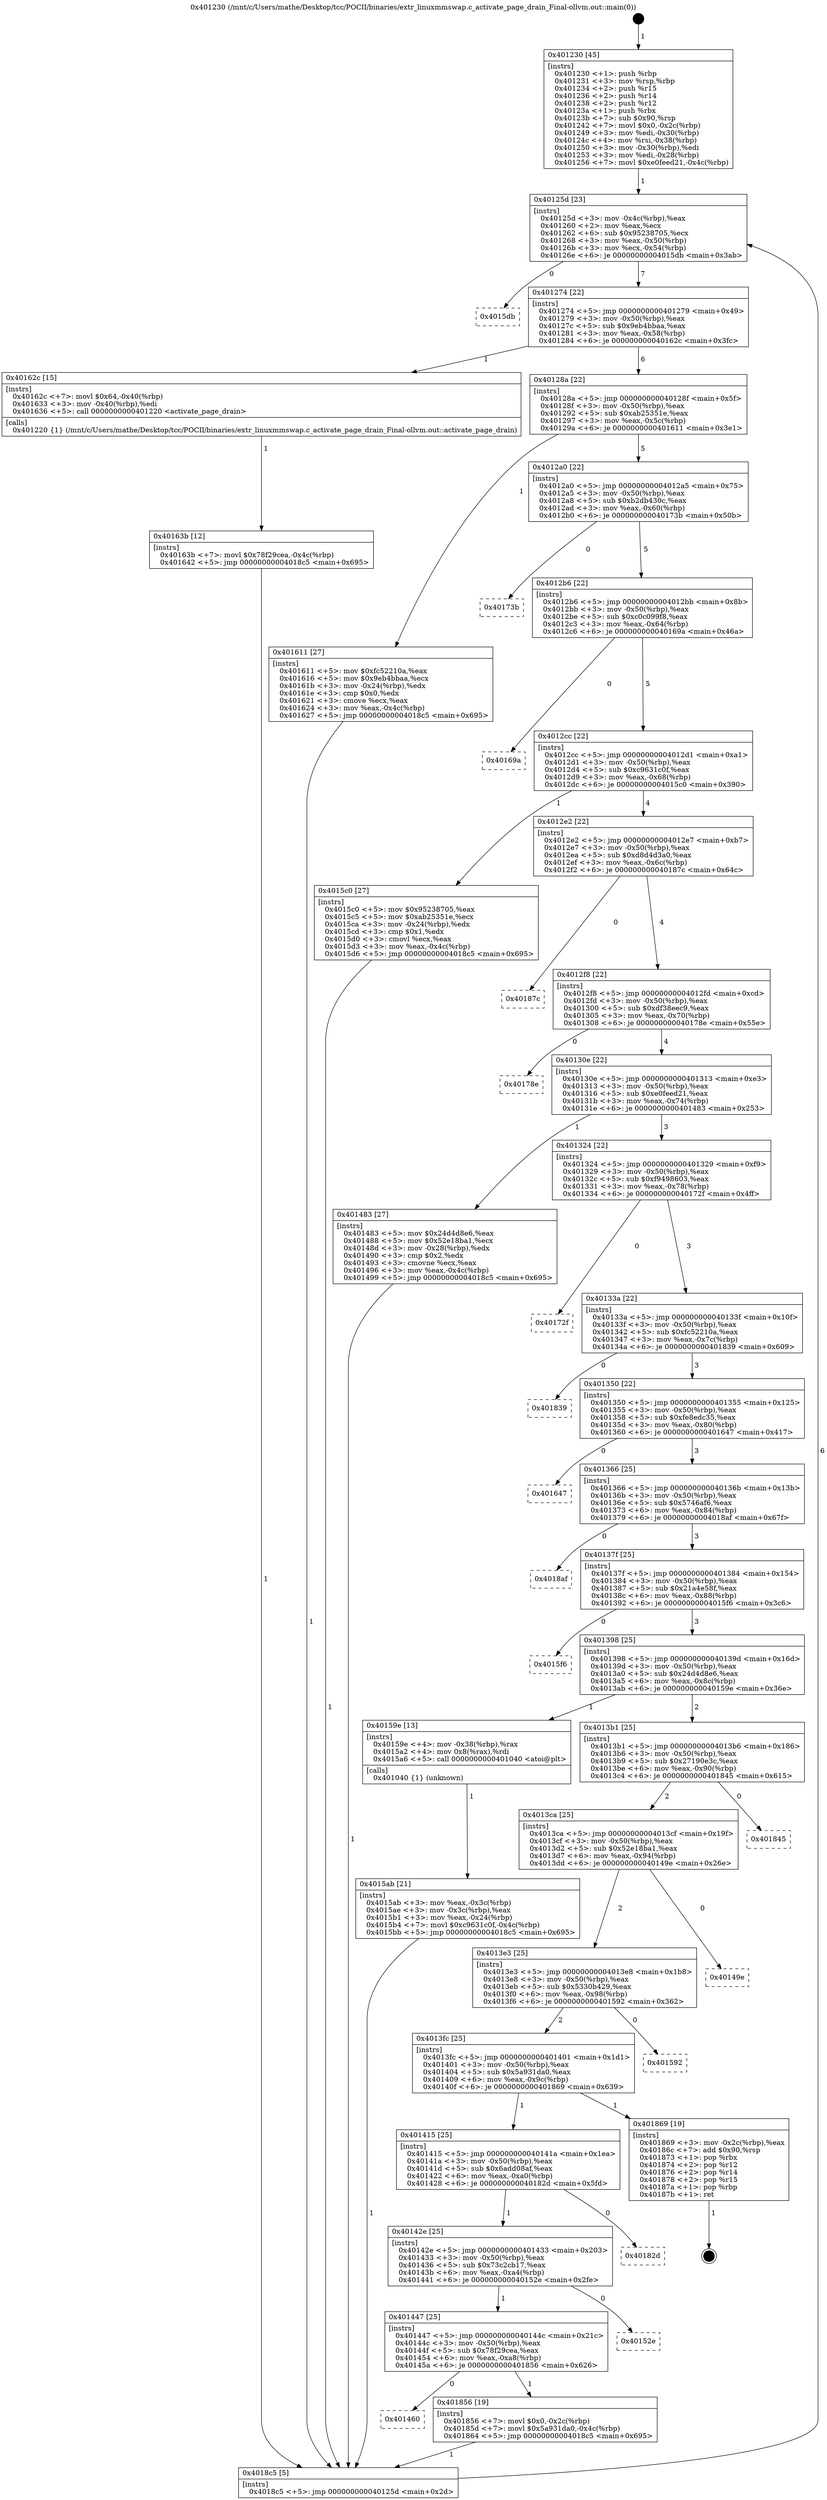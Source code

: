 digraph "0x401230" {
  label = "0x401230 (/mnt/c/Users/mathe/Desktop/tcc/POCII/binaries/extr_linuxmmswap.c_activate_page_drain_Final-ollvm.out::main(0))"
  labelloc = "t"
  node[shape=record]

  Entry [label="",width=0.3,height=0.3,shape=circle,fillcolor=black,style=filled]
  "0x40125d" [label="{
     0x40125d [23]\l
     | [instrs]\l
     &nbsp;&nbsp;0x40125d \<+3\>: mov -0x4c(%rbp),%eax\l
     &nbsp;&nbsp;0x401260 \<+2\>: mov %eax,%ecx\l
     &nbsp;&nbsp;0x401262 \<+6\>: sub $0x95238705,%ecx\l
     &nbsp;&nbsp;0x401268 \<+3\>: mov %eax,-0x50(%rbp)\l
     &nbsp;&nbsp;0x40126b \<+3\>: mov %ecx,-0x54(%rbp)\l
     &nbsp;&nbsp;0x40126e \<+6\>: je 00000000004015db \<main+0x3ab\>\l
  }"]
  "0x4015db" [label="{
     0x4015db\l
  }", style=dashed]
  "0x401274" [label="{
     0x401274 [22]\l
     | [instrs]\l
     &nbsp;&nbsp;0x401274 \<+5\>: jmp 0000000000401279 \<main+0x49\>\l
     &nbsp;&nbsp;0x401279 \<+3\>: mov -0x50(%rbp),%eax\l
     &nbsp;&nbsp;0x40127c \<+5\>: sub $0x9eb4bbaa,%eax\l
     &nbsp;&nbsp;0x401281 \<+3\>: mov %eax,-0x58(%rbp)\l
     &nbsp;&nbsp;0x401284 \<+6\>: je 000000000040162c \<main+0x3fc\>\l
  }"]
  Exit [label="",width=0.3,height=0.3,shape=circle,fillcolor=black,style=filled,peripheries=2]
  "0x40162c" [label="{
     0x40162c [15]\l
     | [instrs]\l
     &nbsp;&nbsp;0x40162c \<+7\>: movl $0x64,-0x40(%rbp)\l
     &nbsp;&nbsp;0x401633 \<+3\>: mov -0x40(%rbp),%edi\l
     &nbsp;&nbsp;0x401636 \<+5\>: call 0000000000401220 \<activate_page_drain\>\l
     | [calls]\l
     &nbsp;&nbsp;0x401220 \{1\} (/mnt/c/Users/mathe/Desktop/tcc/POCII/binaries/extr_linuxmmswap.c_activate_page_drain_Final-ollvm.out::activate_page_drain)\l
  }"]
  "0x40128a" [label="{
     0x40128a [22]\l
     | [instrs]\l
     &nbsp;&nbsp;0x40128a \<+5\>: jmp 000000000040128f \<main+0x5f\>\l
     &nbsp;&nbsp;0x40128f \<+3\>: mov -0x50(%rbp),%eax\l
     &nbsp;&nbsp;0x401292 \<+5\>: sub $0xab25351e,%eax\l
     &nbsp;&nbsp;0x401297 \<+3\>: mov %eax,-0x5c(%rbp)\l
     &nbsp;&nbsp;0x40129a \<+6\>: je 0000000000401611 \<main+0x3e1\>\l
  }"]
  "0x401460" [label="{
     0x401460\l
  }", style=dashed]
  "0x401611" [label="{
     0x401611 [27]\l
     | [instrs]\l
     &nbsp;&nbsp;0x401611 \<+5\>: mov $0xfc52210a,%eax\l
     &nbsp;&nbsp;0x401616 \<+5\>: mov $0x9eb4bbaa,%ecx\l
     &nbsp;&nbsp;0x40161b \<+3\>: mov -0x24(%rbp),%edx\l
     &nbsp;&nbsp;0x40161e \<+3\>: cmp $0x0,%edx\l
     &nbsp;&nbsp;0x401621 \<+3\>: cmove %ecx,%eax\l
     &nbsp;&nbsp;0x401624 \<+3\>: mov %eax,-0x4c(%rbp)\l
     &nbsp;&nbsp;0x401627 \<+5\>: jmp 00000000004018c5 \<main+0x695\>\l
  }"]
  "0x4012a0" [label="{
     0x4012a0 [22]\l
     | [instrs]\l
     &nbsp;&nbsp;0x4012a0 \<+5\>: jmp 00000000004012a5 \<main+0x75\>\l
     &nbsp;&nbsp;0x4012a5 \<+3\>: mov -0x50(%rbp),%eax\l
     &nbsp;&nbsp;0x4012a8 \<+5\>: sub $0xb2db430c,%eax\l
     &nbsp;&nbsp;0x4012ad \<+3\>: mov %eax,-0x60(%rbp)\l
     &nbsp;&nbsp;0x4012b0 \<+6\>: je 000000000040173b \<main+0x50b\>\l
  }"]
  "0x401856" [label="{
     0x401856 [19]\l
     | [instrs]\l
     &nbsp;&nbsp;0x401856 \<+7\>: movl $0x0,-0x2c(%rbp)\l
     &nbsp;&nbsp;0x40185d \<+7\>: movl $0x5a931da0,-0x4c(%rbp)\l
     &nbsp;&nbsp;0x401864 \<+5\>: jmp 00000000004018c5 \<main+0x695\>\l
  }"]
  "0x40173b" [label="{
     0x40173b\l
  }", style=dashed]
  "0x4012b6" [label="{
     0x4012b6 [22]\l
     | [instrs]\l
     &nbsp;&nbsp;0x4012b6 \<+5\>: jmp 00000000004012bb \<main+0x8b\>\l
     &nbsp;&nbsp;0x4012bb \<+3\>: mov -0x50(%rbp),%eax\l
     &nbsp;&nbsp;0x4012be \<+5\>: sub $0xc0c099f8,%eax\l
     &nbsp;&nbsp;0x4012c3 \<+3\>: mov %eax,-0x64(%rbp)\l
     &nbsp;&nbsp;0x4012c6 \<+6\>: je 000000000040169a \<main+0x46a\>\l
  }"]
  "0x401447" [label="{
     0x401447 [25]\l
     | [instrs]\l
     &nbsp;&nbsp;0x401447 \<+5\>: jmp 000000000040144c \<main+0x21c\>\l
     &nbsp;&nbsp;0x40144c \<+3\>: mov -0x50(%rbp),%eax\l
     &nbsp;&nbsp;0x40144f \<+5\>: sub $0x78f29cea,%eax\l
     &nbsp;&nbsp;0x401454 \<+6\>: mov %eax,-0xa8(%rbp)\l
     &nbsp;&nbsp;0x40145a \<+6\>: je 0000000000401856 \<main+0x626\>\l
  }"]
  "0x40169a" [label="{
     0x40169a\l
  }", style=dashed]
  "0x4012cc" [label="{
     0x4012cc [22]\l
     | [instrs]\l
     &nbsp;&nbsp;0x4012cc \<+5\>: jmp 00000000004012d1 \<main+0xa1\>\l
     &nbsp;&nbsp;0x4012d1 \<+3\>: mov -0x50(%rbp),%eax\l
     &nbsp;&nbsp;0x4012d4 \<+5\>: sub $0xc9631c0f,%eax\l
     &nbsp;&nbsp;0x4012d9 \<+3\>: mov %eax,-0x68(%rbp)\l
     &nbsp;&nbsp;0x4012dc \<+6\>: je 00000000004015c0 \<main+0x390\>\l
  }"]
  "0x40152e" [label="{
     0x40152e\l
  }", style=dashed]
  "0x4015c0" [label="{
     0x4015c0 [27]\l
     | [instrs]\l
     &nbsp;&nbsp;0x4015c0 \<+5\>: mov $0x95238705,%eax\l
     &nbsp;&nbsp;0x4015c5 \<+5\>: mov $0xab25351e,%ecx\l
     &nbsp;&nbsp;0x4015ca \<+3\>: mov -0x24(%rbp),%edx\l
     &nbsp;&nbsp;0x4015cd \<+3\>: cmp $0x1,%edx\l
     &nbsp;&nbsp;0x4015d0 \<+3\>: cmovl %ecx,%eax\l
     &nbsp;&nbsp;0x4015d3 \<+3\>: mov %eax,-0x4c(%rbp)\l
     &nbsp;&nbsp;0x4015d6 \<+5\>: jmp 00000000004018c5 \<main+0x695\>\l
  }"]
  "0x4012e2" [label="{
     0x4012e2 [22]\l
     | [instrs]\l
     &nbsp;&nbsp;0x4012e2 \<+5\>: jmp 00000000004012e7 \<main+0xb7\>\l
     &nbsp;&nbsp;0x4012e7 \<+3\>: mov -0x50(%rbp),%eax\l
     &nbsp;&nbsp;0x4012ea \<+5\>: sub $0xd8d4d3a0,%eax\l
     &nbsp;&nbsp;0x4012ef \<+3\>: mov %eax,-0x6c(%rbp)\l
     &nbsp;&nbsp;0x4012f2 \<+6\>: je 000000000040187c \<main+0x64c\>\l
  }"]
  "0x40142e" [label="{
     0x40142e [25]\l
     | [instrs]\l
     &nbsp;&nbsp;0x40142e \<+5\>: jmp 0000000000401433 \<main+0x203\>\l
     &nbsp;&nbsp;0x401433 \<+3\>: mov -0x50(%rbp),%eax\l
     &nbsp;&nbsp;0x401436 \<+5\>: sub $0x73c2cb17,%eax\l
     &nbsp;&nbsp;0x40143b \<+6\>: mov %eax,-0xa4(%rbp)\l
     &nbsp;&nbsp;0x401441 \<+6\>: je 000000000040152e \<main+0x2fe\>\l
  }"]
  "0x40187c" [label="{
     0x40187c\l
  }", style=dashed]
  "0x4012f8" [label="{
     0x4012f8 [22]\l
     | [instrs]\l
     &nbsp;&nbsp;0x4012f8 \<+5\>: jmp 00000000004012fd \<main+0xcd\>\l
     &nbsp;&nbsp;0x4012fd \<+3\>: mov -0x50(%rbp),%eax\l
     &nbsp;&nbsp;0x401300 \<+5\>: sub $0xdf38eec9,%eax\l
     &nbsp;&nbsp;0x401305 \<+3\>: mov %eax,-0x70(%rbp)\l
     &nbsp;&nbsp;0x401308 \<+6\>: je 000000000040178e \<main+0x55e\>\l
  }"]
  "0x40182d" [label="{
     0x40182d\l
  }", style=dashed]
  "0x40178e" [label="{
     0x40178e\l
  }", style=dashed]
  "0x40130e" [label="{
     0x40130e [22]\l
     | [instrs]\l
     &nbsp;&nbsp;0x40130e \<+5\>: jmp 0000000000401313 \<main+0xe3\>\l
     &nbsp;&nbsp;0x401313 \<+3\>: mov -0x50(%rbp),%eax\l
     &nbsp;&nbsp;0x401316 \<+5\>: sub $0xe0feed21,%eax\l
     &nbsp;&nbsp;0x40131b \<+3\>: mov %eax,-0x74(%rbp)\l
     &nbsp;&nbsp;0x40131e \<+6\>: je 0000000000401483 \<main+0x253\>\l
  }"]
  "0x401415" [label="{
     0x401415 [25]\l
     | [instrs]\l
     &nbsp;&nbsp;0x401415 \<+5\>: jmp 000000000040141a \<main+0x1ea\>\l
     &nbsp;&nbsp;0x40141a \<+3\>: mov -0x50(%rbp),%eax\l
     &nbsp;&nbsp;0x40141d \<+5\>: sub $0x6add08af,%eax\l
     &nbsp;&nbsp;0x401422 \<+6\>: mov %eax,-0xa0(%rbp)\l
     &nbsp;&nbsp;0x401428 \<+6\>: je 000000000040182d \<main+0x5fd\>\l
  }"]
  "0x401483" [label="{
     0x401483 [27]\l
     | [instrs]\l
     &nbsp;&nbsp;0x401483 \<+5\>: mov $0x24d4d8e6,%eax\l
     &nbsp;&nbsp;0x401488 \<+5\>: mov $0x52e18ba1,%ecx\l
     &nbsp;&nbsp;0x40148d \<+3\>: mov -0x28(%rbp),%edx\l
     &nbsp;&nbsp;0x401490 \<+3\>: cmp $0x2,%edx\l
     &nbsp;&nbsp;0x401493 \<+3\>: cmovne %ecx,%eax\l
     &nbsp;&nbsp;0x401496 \<+3\>: mov %eax,-0x4c(%rbp)\l
     &nbsp;&nbsp;0x401499 \<+5\>: jmp 00000000004018c5 \<main+0x695\>\l
  }"]
  "0x401324" [label="{
     0x401324 [22]\l
     | [instrs]\l
     &nbsp;&nbsp;0x401324 \<+5\>: jmp 0000000000401329 \<main+0xf9\>\l
     &nbsp;&nbsp;0x401329 \<+3\>: mov -0x50(%rbp),%eax\l
     &nbsp;&nbsp;0x40132c \<+5\>: sub $0xf9498603,%eax\l
     &nbsp;&nbsp;0x401331 \<+3\>: mov %eax,-0x78(%rbp)\l
     &nbsp;&nbsp;0x401334 \<+6\>: je 000000000040172f \<main+0x4ff\>\l
  }"]
  "0x4018c5" [label="{
     0x4018c5 [5]\l
     | [instrs]\l
     &nbsp;&nbsp;0x4018c5 \<+5\>: jmp 000000000040125d \<main+0x2d\>\l
  }"]
  "0x401230" [label="{
     0x401230 [45]\l
     | [instrs]\l
     &nbsp;&nbsp;0x401230 \<+1\>: push %rbp\l
     &nbsp;&nbsp;0x401231 \<+3\>: mov %rsp,%rbp\l
     &nbsp;&nbsp;0x401234 \<+2\>: push %r15\l
     &nbsp;&nbsp;0x401236 \<+2\>: push %r14\l
     &nbsp;&nbsp;0x401238 \<+2\>: push %r12\l
     &nbsp;&nbsp;0x40123a \<+1\>: push %rbx\l
     &nbsp;&nbsp;0x40123b \<+7\>: sub $0x90,%rsp\l
     &nbsp;&nbsp;0x401242 \<+7\>: movl $0x0,-0x2c(%rbp)\l
     &nbsp;&nbsp;0x401249 \<+3\>: mov %edi,-0x30(%rbp)\l
     &nbsp;&nbsp;0x40124c \<+4\>: mov %rsi,-0x38(%rbp)\l
     &nbsp;&nbsp;0x401250 \<+3\>: mov -0x30(%rbp),%edi\l
     &nbsp;&nbsp;0x401253 \<+3\>: mov %edi,-0x28(%rbp)\l
     &nbsp;&nbsp;0x401256 \<+7\>: movl $0xe0feed21,-0x4c(%rbp)\l
  }"]
  "0x401869" [label="{
     0x401869 [19]\l
     | [instrs]\l
     &nbsp;&nbsp;0x401869 \<+3\>: mov -0x2c(%rbp),%eax\l
     &nbsp;&nbsp;0x40186c \<+7\>: add $0x90,%rsp\l
     &nbsp;&nbsp;0x401873 \<+1\>: pop %rbx\l
     &nbsp;&nbsp;0x401874 \<+2\>: pop %r12\l
     &nbsp;&nbsp;0x401876 \<+2\>: pop %r14\l
     &nbsp;&nbsp;0x401878 \<+2\>: pop %r15\l
     &nbsp;&nbsp;0x40187a \<+1\>: pop %rbp\l
     &nbsp;&nbsp;0x40187b \<+1\>: ret\l
  }"]
  "0x40172f" [label="{
     0x40172f\l
  }", style=dashed]
  "0x40133a" [label="{
     0x40133a [22]\l
     | [instrs]\l
     &nbsp;&nbsp;0x40133a \<+5\>: jmp 000000000040133f \<main+0x10f\>\l
     &nbsp;&nbsp;0x40133f \<+3\>: mov -0x50(%rbp),%eax\l
     &nbsp;&nbsp;0x401342 \<+5\>: sub $0xfc52210a,%eax\l
     &nbsp;&nbsp;0x401347 \<+3\>: mov %eax,-0x7c(%rbp)\l
     &nbsp;&nbsp;0x40134a \<+6\>: je 0000000000401839 \<main+0x609\>\l
  }"]
  "0x4013fc" [label="{
     0x4013fc [25]\l
     | [instrs]\l
     &nbsp;&nbsp;0x4013fc \<+5\>: jmp 0000000000401401 \<main+0x1d1\>\l
     &nbsp;&nbsp;0x401401 \<+3\>: mov -0x50(%rbp),%eax\l
     &nbsp;&nbsp;0x401404 \<+5\>: sub $0x5a931da0,%eax\l
     &nbsp;&nbsp;0x401409 \<+6\>: mov %eax,-0x9c(%rbp)\l
     &nbsp;&nbsp;0x40140f \<+6\>: je 0000000000401869 \<main+0x639\>\l
  }"]
  "0x401839" [label="{
     0x401839\l
  }", style=dashed]
  "0x401350" [label="{
     0x401350 [22]\l
     | [instrs]\l
     &nbsp;&nbsp;0x401350 \<+5\>: jmp 0000000000401355 \<main+0x125\>\l
     &nbsp;&nbsp;0x401355 \<+3\>: mov -0x50(%rbp),%eax\l
     &nbsp;&nbsp;0x401358 \<+5\>: sub $0xfe8edc35,%eax\l
     &nbsp;&nbsp;0x40135d \<+3\>: mov %eax,-0x80(%rbp)\l
     &nbsp;&nbsp;0x401360 \<+6\>: je 0000000000401647 \<main+0x417\>\l
  }"]
  "0x401592" [label="{
     0x401592\l
  }", style=dashed]
  "0x401647" [label="{
     0x401647\l
  }", style=dashed]
  "0x401366" [label="{
     0x401366 [25]\l
     | [instrs]\l
     &nbsp;&nbsp;0x401366 \<+5\>: jmp 000000000040136b \<main+0x13b\>\l
     &nbsp;&nbsp;0x40136b \<+3\>: mov -0x50(%rbp),%eax\l
     &nbsp;&nbsp;0x40136e \<+5\>: sub $0x5746af6,%eax\l
     &nbsp;&nbsp;0x401373 \<+6\>: mov %eax,-0x84(%rbp)\l
     &nbsp;&nbsp;0x401379 \<+6\>: je 00000000004018af \<main+0x67f\>\l
  }"]
  "0x4013e3" [label="{
     0x4013e3 [25]\l
     | [instrs]\l
     &nbsp;&nbsp;0x4013e3 \<+5\>: jmp 00000000004013e8 \<main+0x1b8\>\l
     &nbsp;&nbsp;0x4013e8 \<+3\>: mov -0x50(%rbp),%eax\l
     &nbsp;&nbsp;0x4013eb \<+5\>: sub $0x5330b429,%eax\l
     &nbsp;&nbsp;0x4013f0 \<+6\>: mov %eax,-0x98(%rbp)\l
     &nbsp;&nbsp;0x4013f6 \<+6\>: je 0000000000401592 \<main+0x362\>\l
  }"]
  "0x4018af" [label="{
     0x4018af\l
  }", style=dashed]
  "0x40137f" [label="{
     0x40137f [25]\l
     | [instrs]\l
     &nbsp;&nbsp;0x40137f \<+5\>: jmp 0000000000401384 \<main+0x154\>\l
     &nbsp;&nbsp;0x401384 \<+3\>: mov -0x50(%rbp),%eax\l
     &nbsp;&nbsp;0x401387 \<+5\>: sub $0x21a4e58f,%eax\l
     &nbsp;&nbsp;0x40138c \<+6\>: mov %eax,-0x88(%rbp)\l
     &nbsp;&nbsp;0x401392 \<+6\>: je 00000000004015f6 \<main+0x3c6\>\l
  }"]
  "0x40149e" [label="{
     0x40149e\l
  }", style=dashed]
  "0x4015f6" [label="{
     0x4015f6\l
  }", style=dashed]
  "0x401398" [label="{
     0x401398 [25]\l
     | [instrs]\l
     &nbsp;&nbsp;0x401398 \<+5\>: jmp 000000000040139d \<main+0x16d\>\l
     &nbsp;&nbsp;0x40139d \<+3\>: mov -0x50(%rbp),%eax\l
     &nbsp;&nbsp;0x4013a0 \<+5\>: sub $0x24d4d8e6,%eax\l
     &nbsp;&nbsp;0x4013a5 \<+6\>: mov %eax,-0x8c(%rbp)\l
     &nbsp;&nbsp;0x4013ab \<+6\>: je 000000000040159e \<main+0x36e\>\l
  }"]
  "0x4013ca" [label="{
     0x4013ca [25]\l
     | [instrs]\l
     &nbsp;&nbsp;0x4013ca \<+5\>: jmp 00000000004013cf \<main+0x19f\>\l
     &nbsp;&nbsp;0x4013cf \<+3\>: mov -0x50(%rbp),%eax\l
     &nbsp;&nbsp;0x4013d2 \<+5\>: sub $0x52e18ba1,%eax\l
     &nbsp;&nbsp;0x4013d7 \<+6\>: mov %eax,-0x94(%rbp)\l
     &nbsp;&nbsp;0x4013dd \<+6\>: je 000000000040149e \<main+0x26e\>\l
  }"]
  "0x40159e" [label="{
     0x40159e [13]\l
     | [instrs]\l
     &nbsp;&nbsp;0x40159e \<+4\>: mov -0x38(%rbp),%rax\l
     &nbsp;&nbsp;0x4015a2 \<+4\>: mov 0x8(%rax),%rdi\l
     &nbsp;&nbsp;0x4015a6 \<+5\>: call 0000000000401040 \<atoi@plt\>\l
     | [calls]\l
     &nbsp;&nbsp;0x401040 \{1\} (unknown)\l
  }"]
  "0x4013b1" [label="{
     0x4013b1 [25]\l
     | [instrs]\l
     &nbsp;&nbsp;0x4013b1 \<+5\>: jmp 00000000004013b6 \<main+0x186\>\l
     &nbsp;&nbsp;0x4013b6 \<+3\>: mov -0x50(%rbp),%eax\l
     &nbsp;&nbsp;0x4013b9 \<+5\>: sub $0x27190e3c,%eax\l
     &nbsp;&nbsp;0x4013be \<+6\>: mov %eax,-0x90(%rbp)\l
     &nbsp;&nbsp;0x4013c4 \<+6\>: je 0000000000401845 \<main+0x615\>\l
  }"]
  "0x4015ab" [label="{
     0x4015ab [21]\l
     | [instrs]\l
     &nbsp;&nbsp;0x4015ab \<+3\>: mov %eax,-0x3c(%rbp)\l
     &nbsp;&nbsp;0x4015ae \<+3\>: mov -0x3c(%rbp),%eax\l
     &nbsp;&nbsp;0x4015b1 \<+3\>: mov %eax,-0x24(%rbp)\l
     &nbsp;&nbsp;0x4015b4 \<+7\>: movl $0xc9631c0f,-0x4c(%rbp)\l
     &nbsp;&nbsp;0x4015bb \<+5\>: jmp 00000000004018c5 \<main+0x695\>\l
  }"]
  "0x40163b" [label="{
     0x40163b [12]\l
     | [instrs]\l
     &nbsp;&nbsp;0x40163b \<+7\>: movl $0x78f29cea,-0x4c(%rbp)\l
     &nbsp;&nbsp;0x401642 \<+5\>: jmp 00000000004018c5 \<main+0x695\>\l
  }"]
  "0x401845" [label="{
     0x401845\l
  }", style=dashed]
  Entry -> "0x401230" [label=" 1"]
  "0x40125d" -> "0x4015db" [label=" 0"]
  "0x40125d" -> "0x401274" [label=" 7"]
  "0x401869" -> Exit [label=" 1"]
  "0x401274" -> "0x40162c" [label=" 1"]
  "0x401274" -> "0x40128a" [label=" 6"]
  "0x401856" -> "0x4018c5" [label=" 1"]
  "0x40128a" -> "0x401611" [label=" 1"]
  "0x40128a" -> "0x4012a0" [label=" 5"]
  "0x401447" -> "0x401460" [label=" 0"]
  "0x4012a0" -> "0x40173b" [label=" 0"]
  "0x4012a0" -> "0x4012b6" [label=" 5"]
  "0x401447" -> "0x401856" [label=" 1"]
  "0x4012b6" -> "0x40169a" [label=" 0"]
  "0x4012b6" -> "0x4012cc" [label=" 5"]
  "0x40142e" -> "0x401447" [label=" 1"]
  "0x4012cc" -> "0x4015c0" [label=" 1"]
  "0x4012cc" -> "0x4012e2" [label=" 4"]
  "0x40142e" -> "0x40152e" [label=" 0"]
  "0x4012e2" -> "0x40187c" [label=" 0"]
  "0x4012e2" -> "0x4012f8" [label=" 4"]
  "0x401415" -> "0x40142e" [label=" 1"]
  "0x4012f8" -> "0x40178e" [label=" 0"]
  "0x4012f8" -> "0x40130e" [label=" 4"]
  "0x401415" -> "0x40182d" [label=" 0"]
  "0x40130e" -> "0x401483" [label=" 1"]
  "0x40130e" -> "0x401324" [label=" 3"]
  "0x401483" -> "0x4018c5" [label=" 1"]
  "0x401230" -> "0x40125d" [label=" 1"]
  "0x4018c5" -> "0x40125d" [label=" 6"]
  "0x4013fc" -> "0x401415" [label=" 1"]
  "0x401324" -> "0x40172f" [label=" 0"]
  "0x401324" -> "0x40133a" [label=" 3"]
  "0x4013fc" -> "0x401869" [label=" 1"]
  "0x40133a" -> "0x401839" [label=" 0"]
  "0x40133a" -> "0x401350" [label=" 3"]
  "0x4013e3" -> "0x4013fc" [label=" 2"]
  "0x401350" -> "0x401647" [label=" 0"]
  "0x401350" -> "0x401366" [label=" 3"]
  "0x4013e3" -> "0x401592" [label=" 0"]
  "0x401366" -> "0x4018af" [label=" 0"]
  "0x401366" -> "0x40137f" [label=" 3"]
  "0x4013ca" -> "0x4013e3" [label=" 2"]
  "0x40137f" -> "0x4015f6" [label=" 0"]
  "0x40137f" -> "0x401398" [label=" 3"]
  "0x4013ca" -> "0x40149e" [label=" 0"]
  "0x401398" -> "0x40159e" [label=" 1"]
  "0x401398" -> "0x4013b1" [label=" 2"]
  "0x40159e" -> "0x4015ab" [label=" 1"]
  "0x4015ab" -> "0x4018c5" [label=" 1"]
  "0x4015c0" -> "0x4018c5" [label=" 1"]
  "0x401611" -> "0x4018c5" [label=" 1"]
  "0x40162c" -> "0x40163b" [label=" 1"]
  "0x40163b" -> "0x4018c5" [label=" 1"]
  "0x4013b1" -> "0x4013ca" [label=" 2"]
  "0x4013b1" -> "0x401845" [label=" 0"]
}
